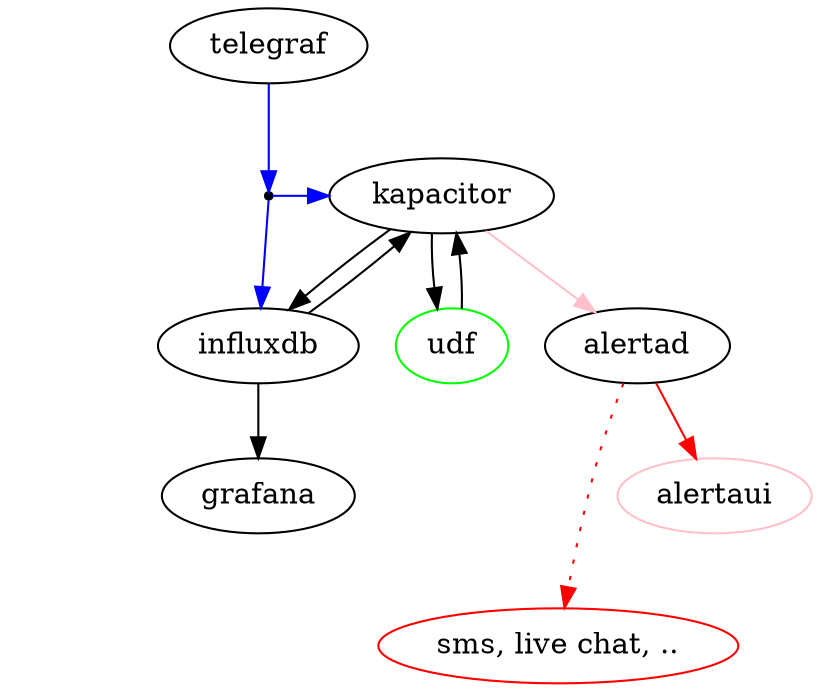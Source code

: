 digraph kapaudf {

{
edge[style=invis]
node[style=invis]
1->2->3->4->5
}

t1 [label="telegraf"]
tap [label="" shape="point"]
smtp [label="sms, live chat, .." color="red"]
udf [color="green"]
alertaui[color="pink"]

t1 -> tap -> influxdb  [color="blue"]
tap -> kapacitor [color="blue"]
influxdb -> grafana
influxdb -> kapacitor
kapacitor -> udf -> kapacitor
kapacitor -> alertad [color="pink"]
kapacitor -> influxdb
alertad -> alertaui [color="red"]
alertad -> smtp [style="dotted" color="red"]

{rank=min 1 t1}
{rank=same 2 tap kapacitor}
{rank=same 3 influxdb alertad udf}
{rank=same 4 grafana alertaui}
{rank=max 5 smtp }

}
